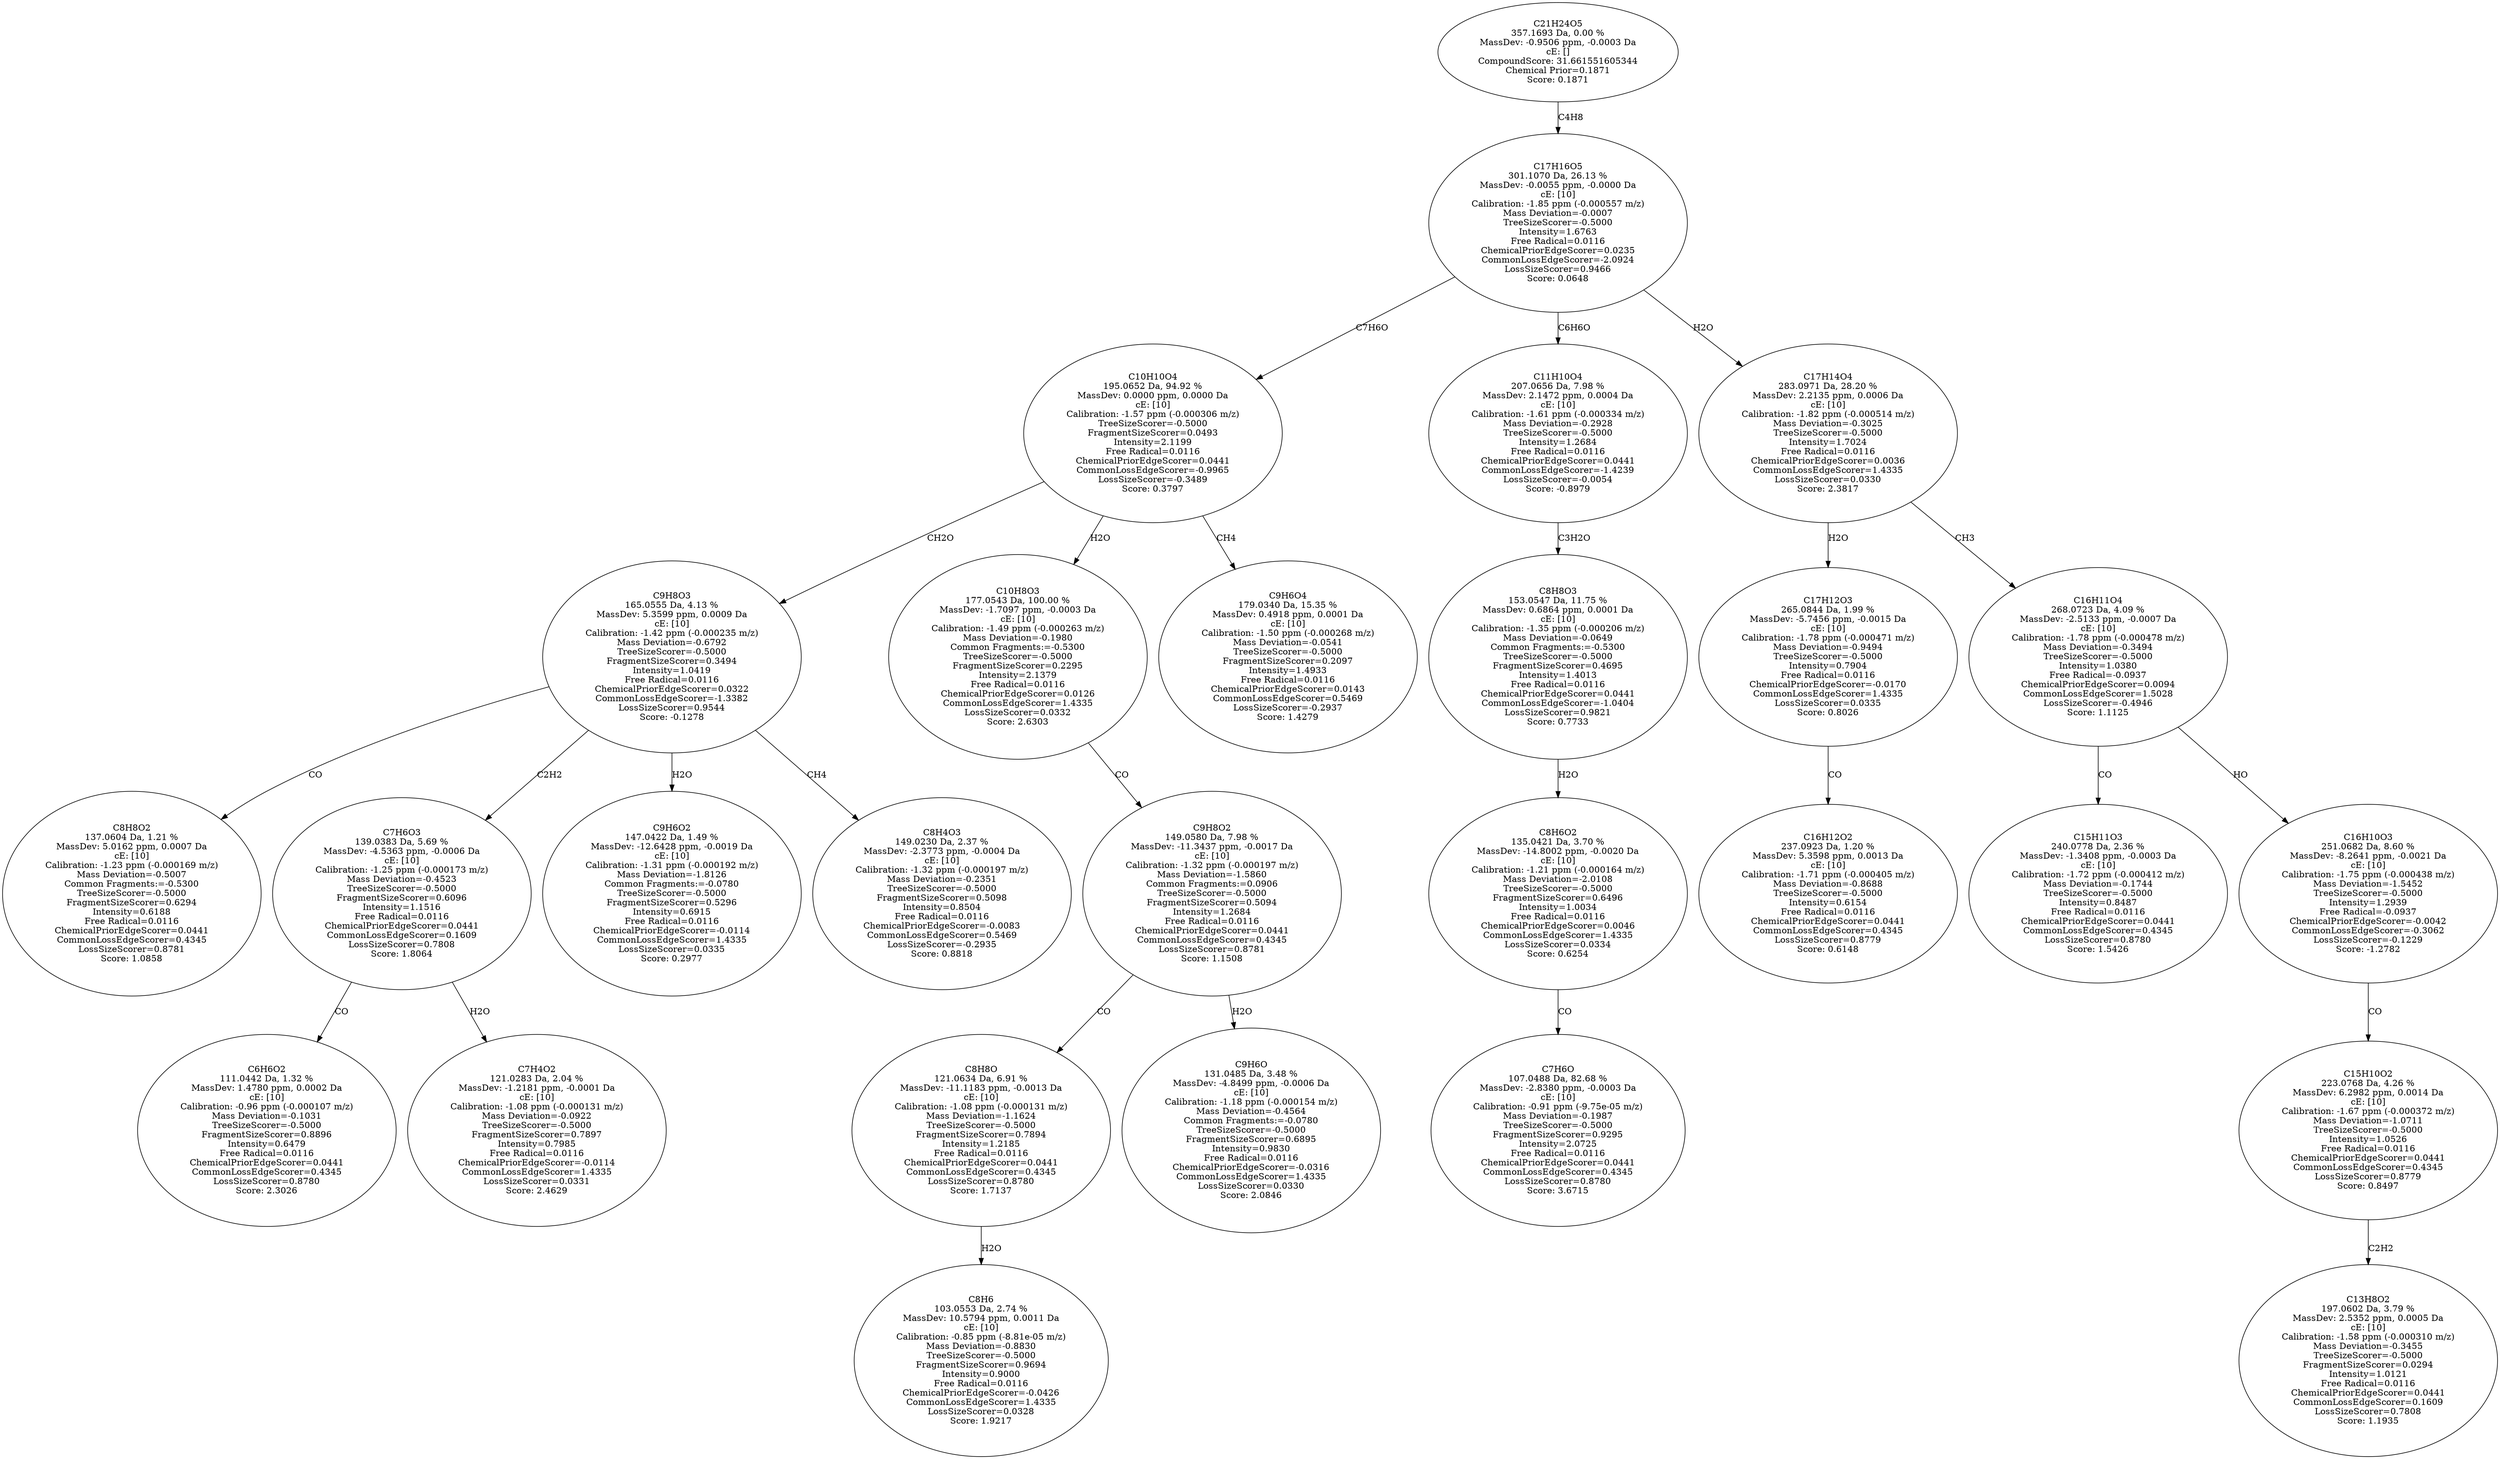 strict digraph {
v1 [label="C8H8O2\n137.0604 Da, 1.21 %\nMassDev: 5.0162 ppm, 0.0007 Da\ncE: [10]\nCalibration: -1.23 ppm (-0.000169 m/z)\nMass Deviation=-0.5007\nCommon Fragments:=-0.5300\nTreeSizeScorer=-0.5000\nFragmentSizeScorer=0.6294\nIntensity=0.6188\nFree Radical=0.0116\nChemicalPriorEdgeScorer=0.0441\nCommonLossEdgeScorer=0.4345\nLossSizeScorer=0.8781\nScore: 1.0858"];
v2 [label="C6H6O2\n111.0442 Da, 1.32 %\nMassDev: 1.4780 ppm, 0.0002 Da\ncE: [10]\nCalibration: -0.96 ppm (-0.000107 m/z)\nMass Deviation=-0.1031\nTreeSizeScorer=-0.5000\nFragmentSizeScorer=0.8896\nIntensity=0.6479\nFree Radical=0.0116\nChemicalPriorEdgeScorer=0.0441\nCommonLossEdgeScorer=0.4345\nLossSizeScorer=0.8780\nScore: 2.3026"];
v3 [label="C7H4O2\n121.0283 Da, 2.04 %\nMassDev: -1.2181 ppm, -0.0001 Da\ncE: [10]\nCalibration: -1.08 ppm (-0.000131 m/z)\nMass Deviation=-0.0922\nTreeSizeScorer=-0.5000\nFragmentSizeScorer=0.7897\nIntensity=0.7985\nFree Radical=0.0116\nChemicalPriorEdgeScorer=-0.0114\nCommonLossEdgeScorer=1.4335\nLossSizeScorer=0.0331\nScore: 2.4629"];
v4 [label="C7H6O3\n139.0383 Da, 5.69 %\nMassDev: -4.5363 ppm, -0.0006 Da\ncE: [10]\nCalibration: -1.25 ppm (-0.000173 m/z)\nMass Deviation=-0.4523\nTreeSizeScorer=-0.5000\nFragmentSizeScorer=0.6096\nIntensity=1.1516\nFree Radical=0.0116\nChemicalPriorEdgeScorer=0.0441\nCommonLossEdgeScorer=0.1609\nLossSizeScorer=0.7808\nScore: 1.8064"];
v5 [label="C9H6O2\n147.0422 Da, 1.49 %\nMassDev: -12.6428 ppm, -0.0019 Da\ncE: [10]\nCalibration: -1.31 ppm (-0.000192 m/z)\nMass Deviation=-1.8126\nCommon Fragments:=-0.0780\nTreeSizeScorer=-0.5000\nFragmentSizeScorer=0.5296\nIntensity=0.6915\nFree Radical=0.0116\nChemicalPriorEdgeScorer=-0.0114\nCommonLossEdgeScorer=1.4335\nLossSizeScorer=0.0335\nScore: 0.2977"];
v6 [label="C8H4O3\n149.0230 Da, 2.37 %\nMassDev: -2.3773 ppm, -0.0004 Da\ncE: [10]\nCalibration: -1.32 ppm (-0.000197 m/z)\nMass Deviation=-0.2351\nTreeSizeScorer=-0.5000\nFragmentSizeScorer=0.5098\nIntensity=0.8504\nFree Radical=0.0116\nChemicalPriorEdgeScorer=-0.0083\nCommonLossEdgeScorer=0.5469\nLossSizeScorer=-0.2935\nScore: 0.8818"];
v7 [label="C9H8O3\n165.0555 Da, 4.13 %\nMassDev: 5.3599 ppm, 0.0009 Da\ncE: [10]\nCalibration: -1.42 ppm (-0.000235 m/z)\nMass Deviation=-0.6792\nTreeSizeScorer=-0.5000\nFragmentSizeScorer=0.3494\nIntensity=1.0419\nFree Radical=0.0116\nChemicalPriorEdgeScorer=0.0322\nCommonLossEdgeScorer=-1.3382\nLossSizeScorer=0.9544\nScore: -0.1278"];
v8 [label="C8H6\n103.0553 Da, 2.74 %\nMassDev: 10.5794 ppm, 0.0011 Da\ncE: [10]\nCalibration: -0.85 ppm (-8.81e-05 m/z)\nMass Deviation=-0.8830\nTreeSizeScorer=-0.5000\nFragmentSizeScorer=0.9694\nIntensity=0.9000\nFree Radical=0.0116\nChemicalPriorEdgeScorer=-0.0426\nCommonLossEdgeScorer=1.4335\nLossSizeScorer=0.0328\nScore: 1.9217"];
v9 [label="C8H8O\n121.0634 Da, 6.91 %\nMassDev: -11.1183 ppm, -0.0013 Da\ncE: [10]\nCalibration: -1.08 ppm (-0.000131 m/z)\nMass Deviation=-1.1624\nTreeSizeScorer=-0.5000\nFragmentSizeScorer=0.7894\nIntensity=1.2185\nFree Radical=0.0116\nChemicalPriorEdgeScorer=0.0441\nCommonLossEdgeScorer=0.4345\nLossSizeScorer=0.8780\nScore: 1.7137"];
v10 [label="C9H6O\n131.0485 Da, 3.48 %\nMassDev: -4.8499 ppm, -0.0006 Da\ncE: [10]\nCalibration: -1.18 ppm (-0.000154 m/z)\nMass Deviation=-0.4564\nCommon Fragments:=-0.0780\nTreeSizeScorer=-0.5000\nFragmentSizeScorer=0.6895\nIntensity=0.9830\nFree Radical=0.0116\nChemicalPriorEdgeScorer=-0.0316\nCommonLossEdgeScorer=1.4335\nLossSizeScorer=0.0330\nScore: 2.0846"];
v11 [label="C9H8O2\n149.0580 Da, 7.98 %\nMassDev: -11.3437 ppm, -0.0017 Da\ncE: [10]\nCalibration: -1.32 ppm (-0.000197 m/z)\nMass Deviation=-1.5860\nCommon Fragments:=0.0906\nTreeSizeScorer=-0.5000\nFragmentSizeScorer=0.5094\nIntensity=1.2684\nFree Radical=0.0116\nChemicalPriorEdgeScorer=0.0441\nCommonLossEdgeScorer=0.4345\nLossSizeScorer=0.8781\nScore: 1.1508"];
v12 [label="C10H8O3\n177.0543 Da, 100.00 %\nMassDev: -1.7097 ppm, -0.0003 Da\ncE: [10]\nCalibration: -1.49 ppm (-0.000263 m/z)\nMass Deviation=-0.1980\nCommon Fragments:=-0.5300\nTreeSizeScorer=-0.5000\nFragmentSizeScorer=0.2295\nIntensity=2.1379\nFree Radical=0.0116\nChemicalPriorEdgeScorer=0.0126\nCommonLossEdgeScorer=1.4335\nLossSizeScorer=0.0332\nScore: 2.6303"];
v13 [label="C9H6O4\n179.0340 Da, 15.35 %\nMassDev: 0.4918 ppm, 0.0001 Da\ncE: [10]\nCalibration: -1.50 ppm (-0.000268 m/z)\nMass Deviation=-0.0541\nTreeSizeScorer=-0.5000\nFragmentSizeScorer=0.2097\nIntensity=1.4933\nFree Radical=0.0116\nChemicalPriorEdgeScorer=0.0143\nCommonLossEdgeScorer=0.5469\nLossSizeScorer=-0.2937\nScore: 1.4279"];
v14 [label="C10H10O4\n195.0652 Da, 94.92 %\nMassDev: 0.0000 ppm, 0.0000 Da\ncE: [10]\nCalibration: -1.57 ppm (-0.000306 m/z)\nTreeSizeScorer=-0.5000\nFragmentSizeScorer=0.0493\nIntensity=2.1199\nFree Radical=0.0116\nChemicalPriorEdgeScorer=0.0441\nCommonLossEdgeScorer=-0.9965\nLossSizeScorer=-0.3489\nScore: 0.3797"];
v15 [label="C7H6O\n107.0488 Da, 82.68 %\nMassDev: -2.8380 ppm, -0.0003 Da\ncE: [10]\nCalibration: -0.91 ppm (-9.75e-05 m/z)\nMass Deviation=-0.1987\nTreeSizeScorer=-0.5000\nFragmentSizeScorer=0.9295\nIntensity=2.0725\nFree Radical=0.0116\nChemicalPriorEdgeScorer=0.0441\nCommonLossEdgeScorer=0.4345\nLossSizeScorer=0.8780\nScore: 3.6715"];
v16 [label="C8H6O2\n135.0421 Da, 3.70 %\nMassDev: -14.8002 ppm, -0.0020 Da\ncE: [10]\nCalibration: -1.21 ppm (-0.000164 m/z)\nMass Deviation=-2.0108\nTreeSizeScorer=-0.5000\nFragmentSizeScorer=0.6496\nIntensity=1.0034\nFree Radical=0.0116\nChemicalPriorEdgeScorer=0.0046\nCommonLossEdgeScorer=1.4335\nLossSizeScorer=0.0334\nScore: 0.6254"];
v17 [label="C8H8O3\n153.0547 Da, 11.75 %\nMassDev: 0.6864 ppm, 0.0001 Da\ncE: [10]\nCalibration: -1.35 ppm (-0.000206 m/z)\nMass Deviation=-0.0649\nCommon Fragments:=-0.5300\nTreeSizeScorer=-0.5000\nFragmentSizeScorer=0.4695\nIntensity=1.4013\nFree Radical=0.0116\nChemicalPriorEdgeScorer=0.0441\nCommonLossEdgeScorer=-1.0404\nLossSizeScorer=0.9821\nScore: 0.7733"];
v18 [label="C11H10O4\n207.0656 Da, 7.98 %\nMassDev: 2.1472 ppm, 0.0004 Da\ncE: [10]\nCalibration: -1.61 ppm (-0.000334 m/z)\nMass Deviation=-0.2928\nTreeSizeScorer=-0.5000\nIntensity=1.2684\nFree Radical=0.0116\nChemicalPriorEdgeScorer=0.0441\nCommonLossEdgeScorer=-1.4239\nLossSizeScorer=-0.0054\nScore: -0.8979"];
v19 [label="C16H12O2\n237.0923 Da, 1.20 %\nMassDev: 5.3598 ppm, 0.0013 Da\ncE: [10]\nCalibration: -1.71 ppm (-0.000405 m/z)\nMass Deviation=-0.8688\nTreeSizeScorer=-0.5000\nIntensity=0.6154\nFree Radical=0.0116\nChemicalPriorEdgeScorer=0.0441\nCommonLossEdgeScorer=0.4345\nLossSizeScorer=0.8779\nScore: 0.6148"];
v20 [label="C17H12O3\n265.0844 Da, 1.99 %\nMassDev: -5.7456 ppm, -0.0015 Da\ncE: [10]\nCalibration: -1.78 ppm (-0.000471 m/z)\nMass Deviation=-0.9494\nTreeSizeScorer=-0.5000\nIntensity=0.7904\nFree Radical=0.0116\nChemicalPriorEdgeScorer=-0.0170\nCommonLossEdgeScorer=1.4335\nLossSizeScorer=0.0335\nScore: 0.8026"];
v21 [label="C15H11O3\n240.0778 Da, 2.36 %\nMassDev: -1.3408 ppm, -0.0003 Da\ncE: [10]\nCalibration: -1.72 ppm (-0.000412 m/z)\nMass Deviation=-0.1744\nTreeSizeScorer=-0.5000\nIntensity=0.8487\nFree Radical=0.0116\nChemicalPriorEdgeScorer=0.0441\nCommonLossEdgeScorer=0.4345\nLossSizeScorer=0.8780\nScore: 1.5426"];
v22 [label="C13H8O2\n197.0602 Da, 3.79 %\nMassDev: 2.5352 ppm, 0.0005 Da\ncE: [10]\nCalibration: -1.58 ppm (-0.000310 m/z)\nMass Deviation=-0.3455\nTreeSizeScorer=-0.5000\nFragmentSizeScorer=0.0294\nIntensity=1.0121\nFree Radical=0.0116\nChemicalPriorEdgeScorer=0.0441\nCommonLossEdgeScorer=0.1609\nLossSizeScorer=0.7808\nScore: 1.1935"];
v23 [label="C15H10O2\n223.0768 Da, 4.26 %\nMassDev: 6.2982 ppm, 0.0014 Da\ncE: [10]\nCalibration: -1.67 ppm (-0.000372 m/z)\nMass Deviation=-1.0711\nTreeSizeScorer=-0.5000\nIntensity=1.0526\nFree Radical=0.0116\nChemicalPriorEdgeScorer=0.0441\nCommonLossEdgeScorer=0.4345\nLossSizeScorer=0.8779\nScore: 0.8497"];
v24 [label="C16H10O3\n251.0682 Da, 8.60 %\nMassDev: -8.2641 ppm, -0.0021 Da\ncE: [10]\nCalibration: -1.75 ppm (-0.000438 m/z)\nMass Deviation=-1.5452\nTreeSizeScorer=-0.5000\nIntensity=1.2939\nFree Radical=-0.0937\nChemicalPriorEdgeScorer=-0.0042\nCommonLossEdgeScorer=-0.3062\nLossSizeScorer=-0.1229\nScore: -1.2782"];
v25 [label="C16H11O4\n268.0723 Da, 4.09 %\nMassDev: -2.5133 ppm, -0.0007 Da\ncE: [10]\nCalibration: -1.78 ppm (-0.000478 m/z)\nMass Deviation=-0.3494\nTreeSizeScorer=-0.5000\nIntensity=1.0380\nFree Radical=-0.0937\nChemicalPriorEdgeScorer=0.0094\nCommonLossEdgeScorer=1.5028\nLossSizeScorer=-0.4946\nScore: 1.1125"];
v26 [label="C17H14O4\n283.0971 Da, 28.20 %\nMassDev: 2.2135 ppm, 0.0006 Da\ncE: [10]\nCalibration: -1.82 ppm (-0.000514 m/z)\nMass Deviation=-0.3025\nTreeSizeScorer=-0.5000\nIntensity=1.7024\nFree Radical=0.0116\nChemicalPriorEdgeScorer=0.0036\nCommonLossEdgeScorer=1.4335\nLossSizeScorer=0.0330\nScore: 2.3817"];
v27 [label="C17H16O5\n301.1070 Da, 26.13 %\nMassDev: -0.0055 ppm, -0.0000 Da\ncE: [10]\nCalibration: -1.85 ppm (-0.000557 m/z)\nMass Deviation=-0.0007\nTreeSizeScorer=-0.5000\nIntensity=1.6763\nFree Radical=0.0116\nChemicalPriorEdgeScorer=0.0235\nCommonLossEdgeScorer=-2.0924\nLossSizeScorer=0.9466\nScore: 0.0648"];
v28 [label="C21H24O5\n357.1693 Da, 0.00 %\nMassDev: -0.9506 ppm, -0.0003 Da\ncE: []\nCompoundScore: 31.661551605344\nChemical Prior=0.1871\nScore: 0.1871"];
v7 -> v1 [label="CO"];
v4 -> v2 [label="CO"];
v4 -> v3 [label="H2O"];
v7 -> v4 [label="C2H2"];
v7 -> v5 [label="H2O"];
v7 -> v6 [label="CH4"];
v14 -> v7 [label="CH2O"];
v9 -> v8 [label="H2O"];
v11 -> v9 [label="CO"];
v11 -> v10 [label="H2O"];
v12 -> v11 [label="CO"];
v14 -> v12 [label="H2O"];
v14 -> v13 [label="CH4"];
v27 -> v14 [label="C7H6O"];
v16 -> v15 [label="CO"];
v17 -> v16 [label="H2O"];
v18 -> v17 [label="C3H2O"];
v27 -> v18 [label="C6H6O"];
v20 -> v19 [label="CO"];
v26 -> v20 [label="H2O"];
v25 -> v21 [label="CO"];
v23 -> v22 [label="C2H2"];
v24 -> v23 [label="CO"];
v25 -> v24 [label="HO"];
v26 -> v25 [label="CH3"];
v27 -> v26 [label="H2O"];
v28 -> v27 [label="C4H8"];
}